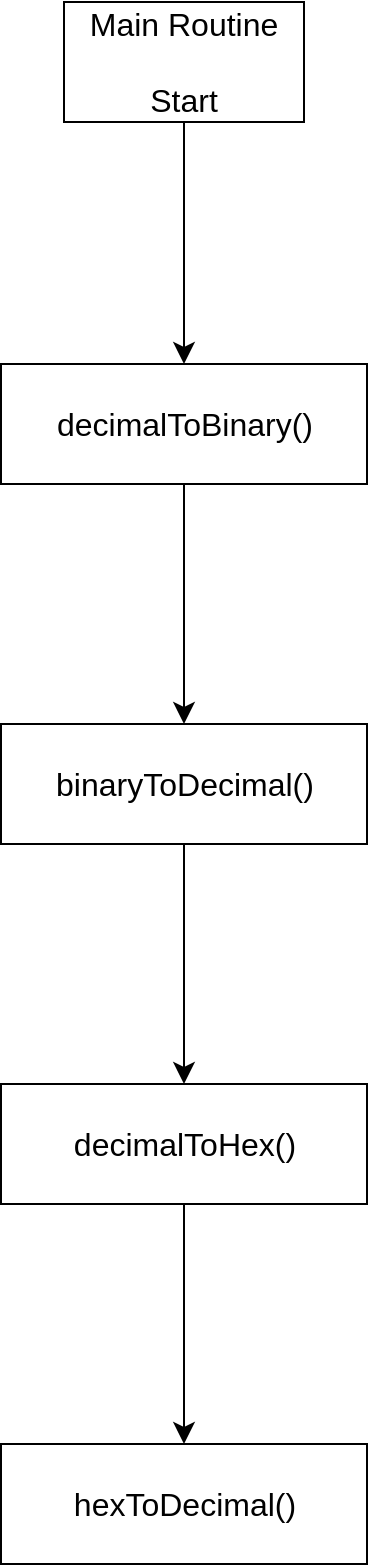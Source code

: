 <mxfile version="20.8.5" type="github">
  <diagram id="ooM96mxMuV-w2LaP69B2" name="Page-1">
    <mxGraphModel dx="773" dy="1320" grid="0" gridSize="10" guides="1" tooltips="1" connect="1" arrows="1" fold="1" page="0" pageScale="1" pageWidth="827" pageHeight="1169" math="0" shadow="0">
      <root>
        <mxCell id="0" />
        <mxCell id="1" parent="0" />
        <mxCell id="GcNyAwlGQuFy15fl2Ail-3" value="" style="edgeStyle=none;curved=1;rounded=0;orthogonalLoop=1;jettySize=auto;html=1;fontSize=12;startSize=8;endSize=8;" edge="1" parent="1" source="GcNyAwlGQuFy15fl2Ail-1" target="GcNyAwlGQuFy15fl2Ail-2">
          <mxGeometry relative="1" as="geometry" />
        </mxCell>
        <mxCell id="GcNyAwlGQuFy15fl2Ail-1" value="Main Routine&lt;br&gt;&lt;br&gt;Start" style="rounded=0;whiteSpace=wrap;html=1;fontSize=16;" vertex="1" parent="1">
          <mxGeometry x="96" y="-108" width="120" height="60" as="geometry" />
        </mxCell>
        <mxCell id="GcNyAwlGQuFy15fl2Ail-5" value="" style="edgeStyle=none;curved=1;rounded=0;orthogonalLoop=1;jettySize=auto;html=1;fontSize=12;startSize=8;endSize=8;" edge="1" parent="1" source="GcNyAwlGQuFy15fl2Ail-2" target="GcNyAwlGQuFy15fl2Ail-4">
          <mxGeometry relative="1" as="geometry" />
        </mxCell>
        <mxCell id="GcNyAwlGQuFy15fl2Ail-2" value="decimalToBinary()" style="rounded=0;whiteSpace=wrap;html=1;fontSize=16;" vertex="1" parent="1">
          <mxGeometry x="64.5" y="73" width="183" height="60" as="geometry" />
        </mxCell>
        <mxCell id="GcNyAwlGQuFy15fl2Ail-7" value="" style="edgeStyle=none;curved=1;rounded=0;orthogonalLoop=1;jettySize=auto;html=1;fontSize=12;startSize=8;endSize=8;" edge="1" parent="1" source="GcNyAwlGQuFy15fl2Ail-4" target="GcNyAwlGQuFy15fl2Ail-6">
          <mxGeometry relative="1" as="geometry" />
        </mxCell>
        <mxCell id="GcNyAwlGQuFy15fl2Ail-4" value="binaryToDecimal()" style="rounded=0;whiteSpace=wrap;html=1;fontSize=16;" vertex="1" parent="1">
          <mxGeometry x="64.5" y="253" width="183" height="60" as="geometry" />
        </mxCell>
        <mxCell id="GcNyAwlGQuFy15fl2Ail-10" value="" style="edgeStyle=none;curved=1;rounded=0;orthogonalLoop=1;jettySize=auto;html=1;fontSize=12;startSize=8;endSize=8;" edge="1" parent="1" source="GcNyAwlGQuFy15fl2Ail-6" target="GcNyAwlGQuFy15fl2Ail-9">
          <mxGeometry relative="1" as="geometry" />
        </mxCell>
        <mxCell id="GcNyAwlGQuFy15fl2Ail-6" value="decimalToHex()" style="rounded=0;whiteSpace=wrap;html=1;fontSize=16;" vertex="1" parent="1">
          <mxGeometry x="64.5" y="433" width="183" height="60" as="geometry" />
        </mxCell>
        <mxCell id="GcNyAwlGQuFy15fl2Ail-9" value="hexToDecimal()" style="rounded=0;whiteSpace=wrap;html=1;fontSize=16;" vertex="1" parent="1">
          <mxGeometry x="64.5" y="613" width="183" height="60" as="geometry" />
        </mxCell>
      </root>
    </mxGraphModel>
  </diagram>
</mxfile>
